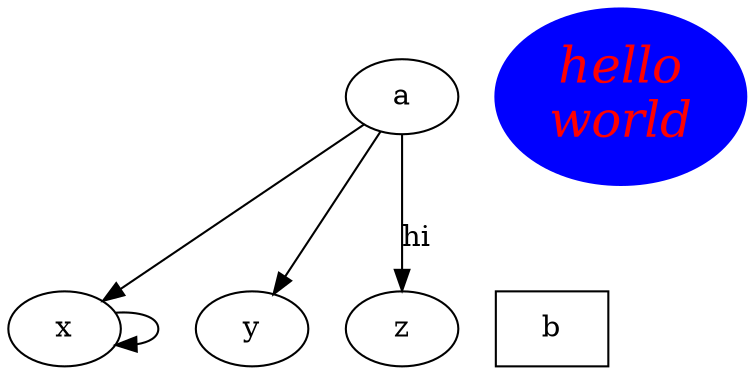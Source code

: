 digraph test18446744073709551615 {
       a -> {x y};
       b [shape=box];
       c [label="hello\nworld",color=blue,fontsize=24,
            fontname="Palatino-Italic",fontcolor=red,style=filled];
       a -> z [label="hi", weight=101];
       x -> x;
       {rank=same; b x}
}

